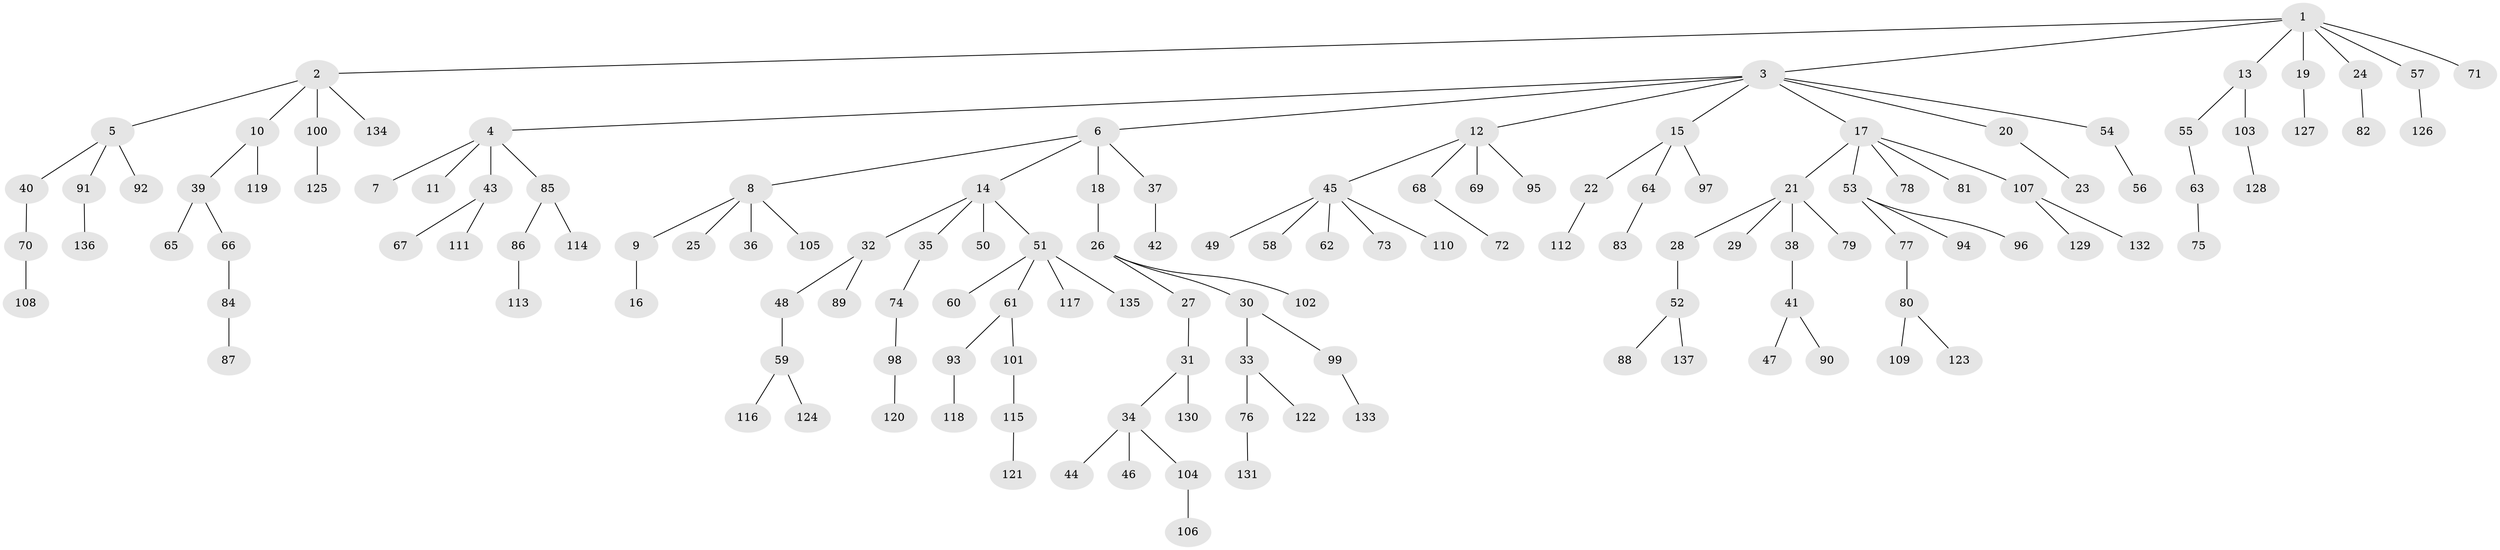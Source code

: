 // Generated by graph-tools (version 1.1) at 2025/53/03/09/25 04:53:18]
// undirected, 137 vertices, 136 edges
graph export_dot {
graph [start="1"]
  node [color=gray90,style=filled];
  1;
  2;
  3;
  4;
  5;
  6;
  7;
  8;
  9;
  10;
  11;
  12;
  13;
  14;
  15;
  16;
  17;
  18;
  19;
  20;
  21;
  22;
  23;
  24;
  25;
  26;
  27;
  28;
  29;
  30;
  31;
  32;
  33;
  34;
  35;
  36;
  37;
  38;
  39;
  40;
  41;
  42;
  43;
  44;
  45;
  46;
  47;
  48;
  49;
  50;
  51;
  52;
  53;
  54;
  55;
  56;
  57;
  58;
  59;
  60;
  61;
  62;
  63;
  64;
  65;
  66;
  67;
  68;
  69;
  70;
  71;
  72;
  73;
  74;
  75;
  76;
  77;
  78;
  79;
  80;
  81;
  82;
  83;
  84;
  85;
  86;
  87;
  88;
  89;
  90;
  91;
  92;
  93;
  94;
  95;
  96;
  97;
  98;
  99;
  100;
  101;
  102;
  103;
  104;
  105;
  106;
  107;
  108;
  109;
  110;
  111;
  112;
  113;
  114;
  115;
  116;
  117;
  118;
  119;
  120;
  121;
  122;
  123;
  124;
  125;
  126;
  127;
  128;
  129;
  130;
  131;
  132;
  133;
  134;
  135;
  136;
  137;
  1 -- 2;
  1 -- 3;
  1 -- 13;
  1 -- 19;
  1 -- 24;
  1 -- 57;
  1 -- 71;
  2 -- 5;
  2 -- 10;
  2 -- 100;
  2 -- 134;
  3 -- 4;
  3 -- 6;
  3 -- 12;
  3 -- 15;
  3 -- 17;
  3 -- 20;
  3 -- 54;
  4 -- 7;
  4 -- 11;
  4 -- 43;
  4 -- 85;
  5 -- 40;
  5 -- 91;
  5 -- 92;
  6 -- 8;
  6 -- 14;
  6 -- 18;
  6 -- 37;
  8 -- 9;
  8 -- 25;
  8 -- 36;
  8 -- 105;
  9 -- 16;
  10 -- 39;
  10 -- 119;
  12 -- 45;
  12 -- 68;
  12 -- 69;
  12 -- 95;
  13 -- 55;
  13 -- 103;
  14 -- 32;
  14 -- 35;
  14 -- 50;
  14 -- 51;
  15 -- 22;
  15 -- 64;
  15 -- 97;
  17 -- 21;
  17 -- 53;
  17 -- 78;
  17 -- 81;
  17 -- 107;
  18 -- 26;
  19 -- 127;
  20 -- 23;
  21 -- 28;
  21 -- 29;
  21 -- 38;
  21 -- 79;
  22 -- 112;
  24 -- 82;
  26 -- 27;
  26 -- 30;
  26 -- 102;
  27 -- 31;
  28 -- 52;
  30 -- 33;
  30 -- 99;
  31 -- 34;
  31 -- 130;
  32 -- 48;
  32 -- 89;
  33 -- 76;
  33 -- 122;
  34 -- 44;
  34 -- 46;
  34 -- 104;
  35 -- 74;
  37 -- 42;
  38 -- 41;
  39 -- 65;
  39 -- 66;
  40 -- 70;
  41 -- 47;
  41 -- 90;
  43 -- 67;
  43 -- 111;
  45 -- 49;
  45 -- 58;
  45 -- 62;
  45 -- 73;
  45 -- 110;
  48 -- 59;
  51 -- 60;
  51 -- 61;
  51 -- 117;
  51 -- 135;
  52 -- 88;
  52 -- 137;
  53 -- 77;
  53 -- 94;
  53 -- 96;
  54 -- 56;
  55 -- 63;
  57 -- 126;
  59 -- 116;
  59 -- 124;
  61 -- 93;
  61 -- 101;
  63 -- 75;
  64 -- 83;
  66 -- 84;
  68 -- 72;
  70 -- 108;
  74 -- 98;
  76 -- 131;
  77 -- 80;
  80 -- 109;
  80 -- 123;
  84 -- 87;
  85 -- 86;
  85 -- 114;
  86 -- 113;
  91 -- 136;
  93 -- 118;
  98 -- 120;
  99 -- 133;
  100 -- 125;
  101 -- 115;
  103 -- 128;
  104 -- 106;
  107 -- 129;
  107 -- 132;
  115 -- 121;
}
